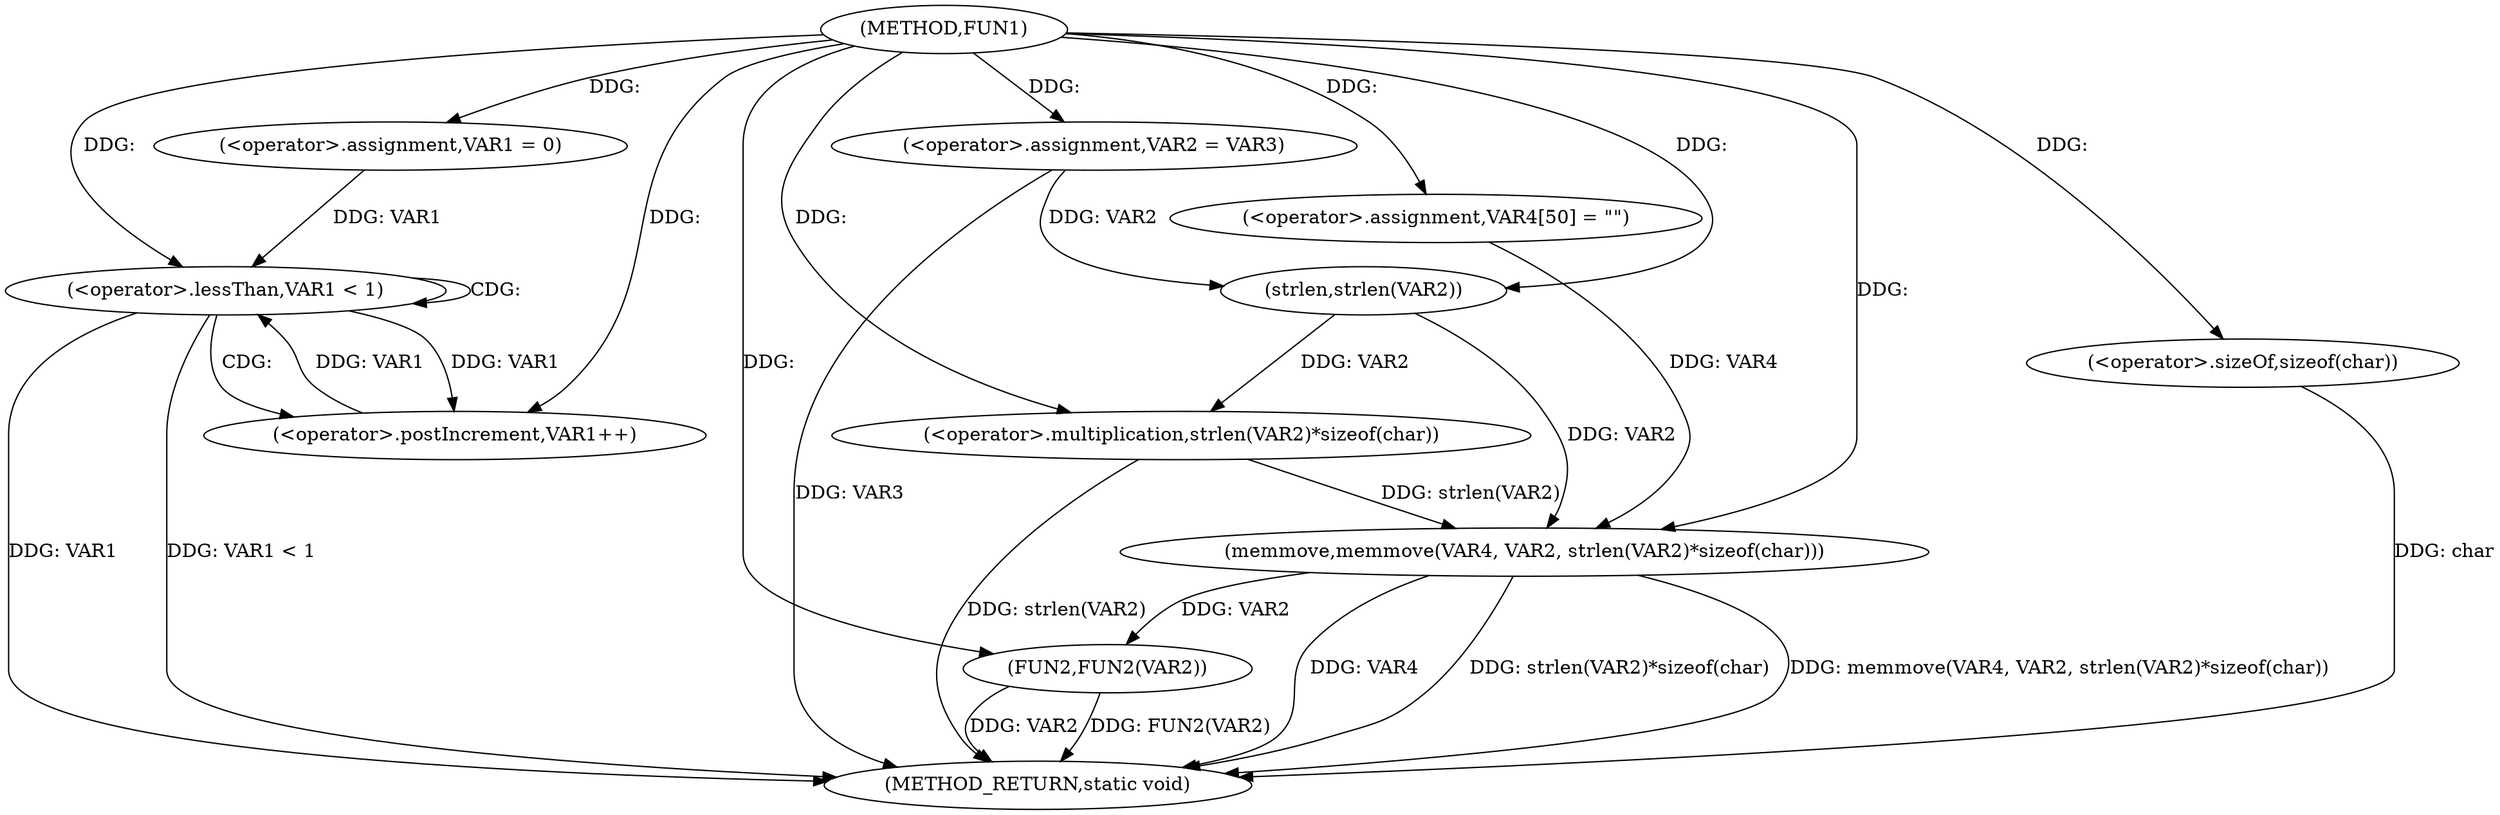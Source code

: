 digraph FUN1 {  
"1000100" [label = "(METHOD,FUN1)" ]
"1000133" [label = "(METHOD_RETURN,static void)" ]
"1000105" [label = "(<operator>.assignment,VAR2 = VAR3)" ]
"1000109" [label = "(<operator>.assignment,VAR1 = 0)" ]
"1000112" [label = "(<operator>.lessThan,VAR1 < 1)" ]
"1000115" [label = "(<operator>.postIncrement,VAR1++)" ]
"1000120" [label = "(<operator>.assignment,VAR4[50] = \"\")" ]
"1000123" [label = "(memmove,memmove(VAR4, VAR2, strlen(VAR2)*sizeof(char)))" ]
"1000126" [label = "(<operator>.multiplication,strlen(VAR2)*sizeof(char))" ]
"1000127" [label = "(strlen,strlen(VAR2))" ]
"1000129" [label = "(<operator>.sizeOf,sizeof(char))" ]
"1000131" [label = "(FUN2,FUN2(VAR2))" ]
  "1000105" -> "1000133"  [ label = "DDG: VAR3"] 
  "1000126" -> "1000133"  [ label = "DDG: strlen(VAR2)"] 
  "1000112" -> "1000133"  [ label = "DDG: VAR1 < 1"] 
  "1000129" -> "1000133"  [ label = "DDG: char"] 
  "1000123" -> "1000133"  [ label = "DDG: strlen(VAR2)*sizeof(char)"] 
  "1000123" -> "1000133"  [ label = "DDG: memmove(VAR4, VAR2, strlen(VAR2)*sizeof(char))"] 
  "1000131" -> "1000133"  [ label = "DDG: VAR2"] 
  "1000112" -> "1000133"  [ label = "DDG: VAR1"] 
  "1000131" -> "1000133"  [ label = "DDG: FUN2(VAR2)"] 
  "1000123" -> "1000133"  [ label = "DDG: VAR4"] 
  "1000100" -> "1000105"  [ label = "DDG: "] 
  "1000100" -> "1000109"  [ label = "DDG: "] 
  "1000109" -> "1000112"  [ label = "DDG: VAR1"] 
  "1000115" -> "1000112"  [ label = "DDG: VAR1"] 
  "1000100" -> "1000112"  [ label = "DDG: "] 
  "1000112" -> "1000115"  [ label = "DDG: VAR1"] 
  "1000100" -> "1000115"  [ label = "DDG: "] 
  "1000100" -> "1000120"  [ label = "DDG: "] 
  "1000120" -> "1000123"  [ label = "DDG: VAR4"] 
  "1000100" -> "1000123"  [ label = "DDG: "] 
  "1000127" -> "1000123"  [ label = "DDG: VAR2"] 
  "1000126" -> "1000123"  [ label = "DDG: strlen(VAR2)"] 
  "1000127" -> "1000126"  [ label = "DDG: VAR2"] 
  "1000105" -> "1000127"  [ label = "DDG: VAR2"] 
  "1000100" -> "1000127"  [ label = "DDG: "] 
  "1000100" -> "1000126"  [ label = "DDG: "] 
  "1000100" -> "1000129"  [ label = "DDG: "] 
  "1000123" -> "1000131"  [ label = "DDG: VAR2"] 
  "1000100" -> "1000131"  [ label = "DDG: "] 
  "1000112" -> "1000112"  [ label = "CDG: "] 
  "1000112" -> "1000115"  [ label = "CDG: "] 
}
